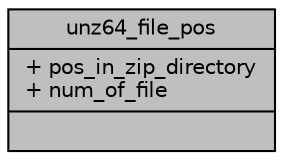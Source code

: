 digraph "unz64_file_pos"
{
  edge [fontname="Helvetica",fontsize="10",labelfontname="Helvetica",labelfontsize="10"];
  node [fontname="Helvetica",fontsize="10",shape=record];
  Node1 [label="{unz64_file_pos\n|+ pos_in_zip_directory\l+ num_of_file\l|}",height=0.2,width=0.4,color="black", fillcolor="grey75", style="filled", fontcolor="black"];
}
